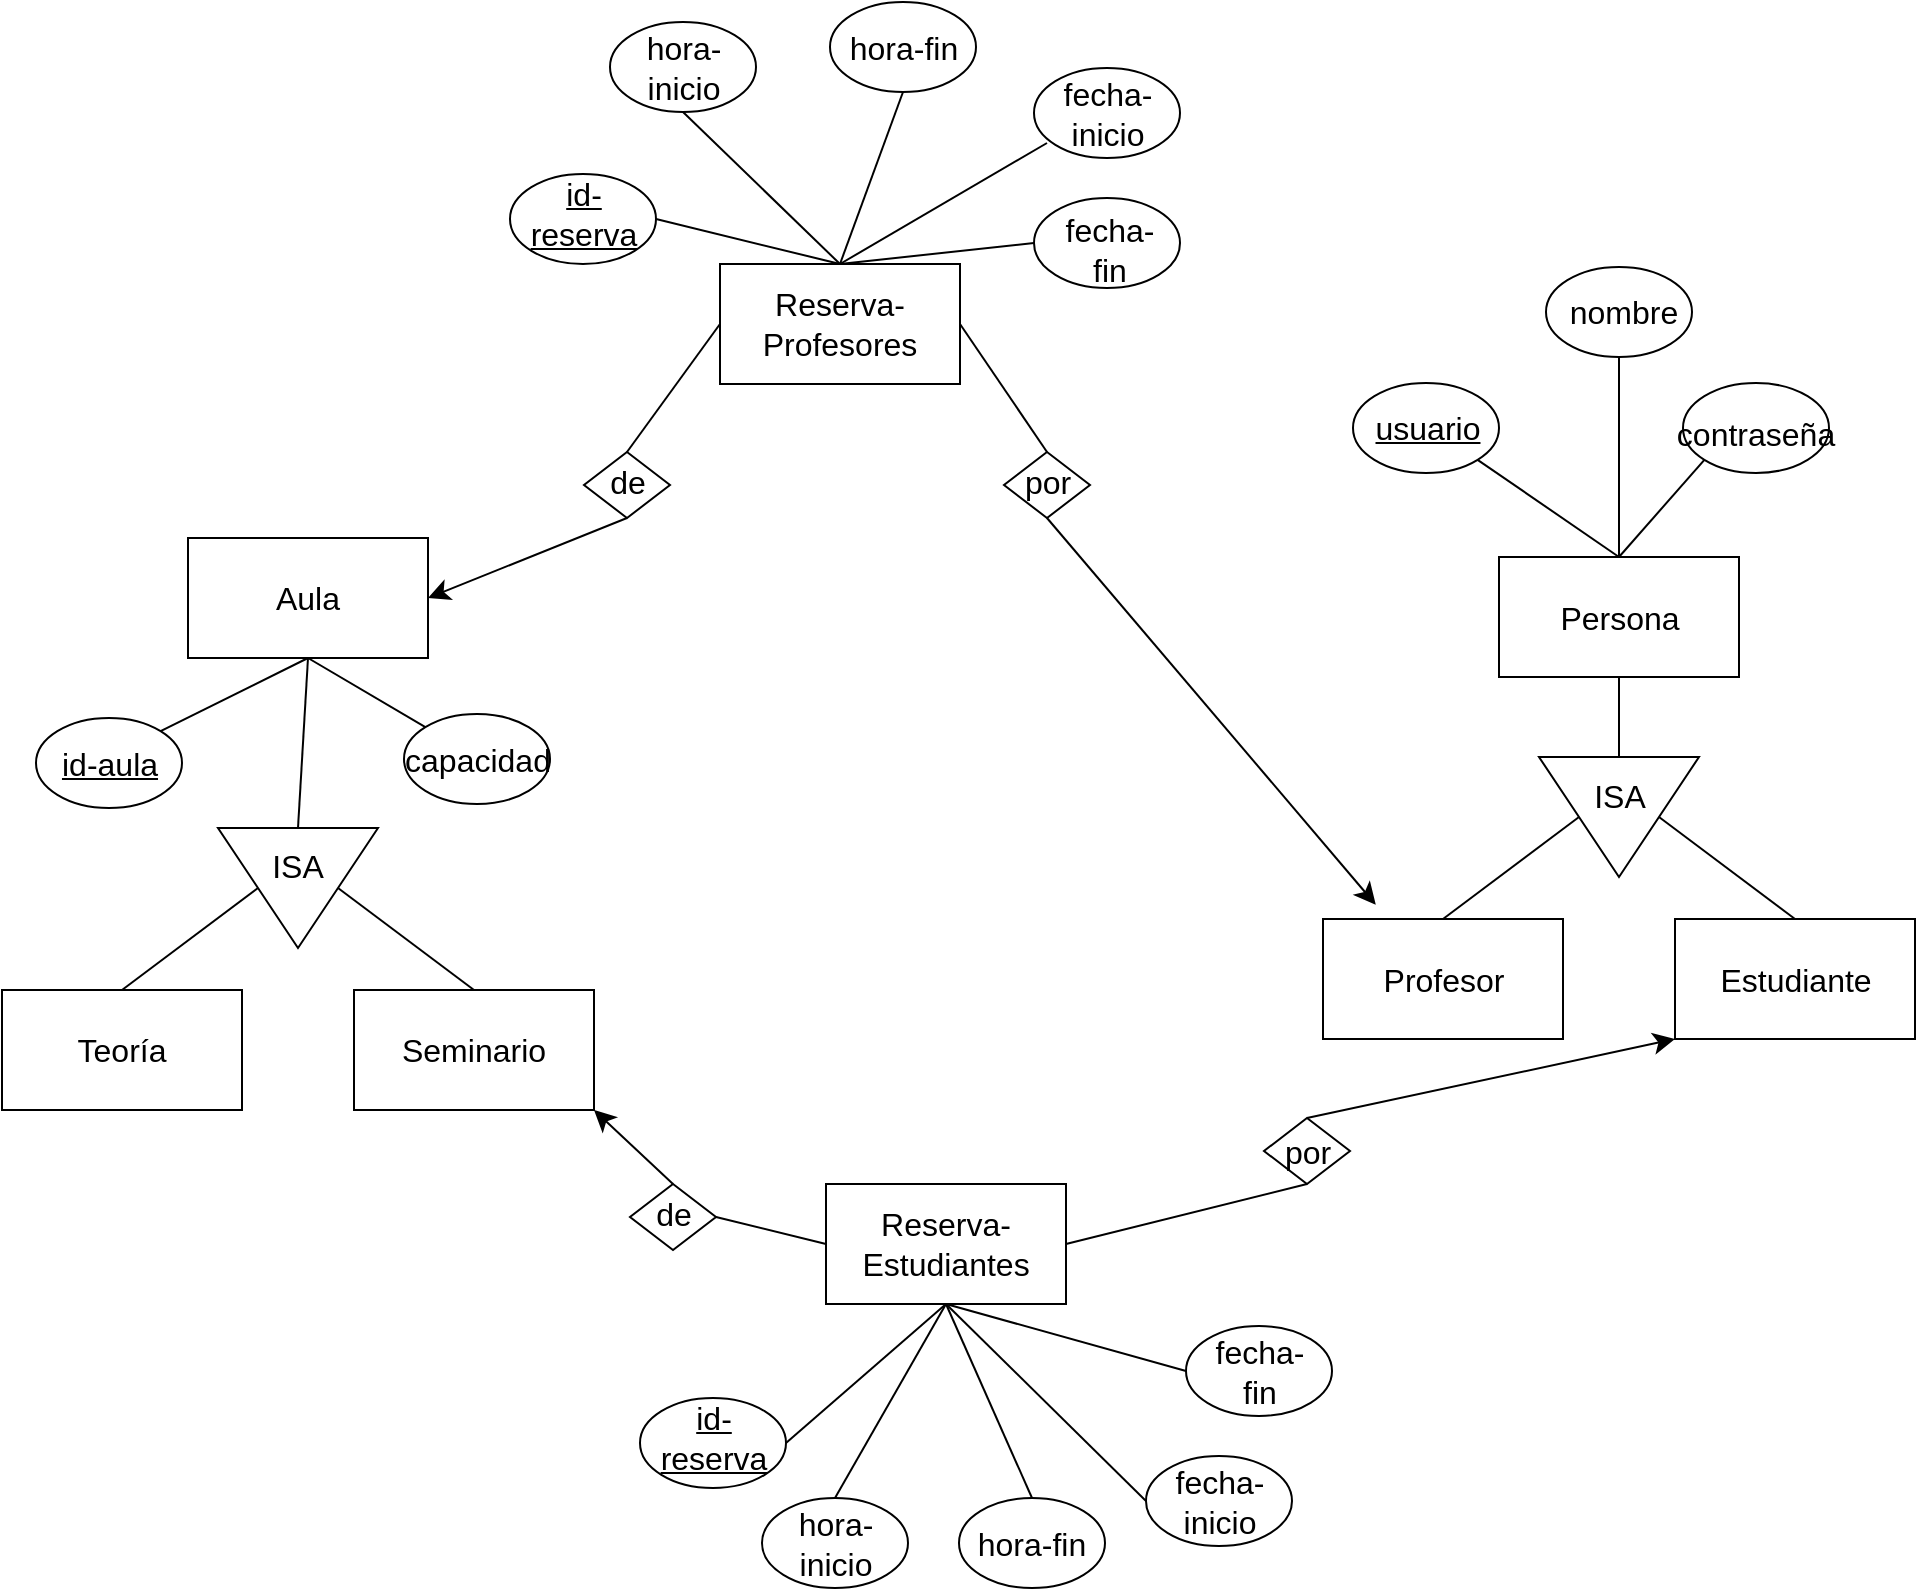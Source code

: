 <mxfile version="24.7.13">
  <diagram name="Seite-1" id="Eab95J_-Uq6SiZ8PFaV9">
    <mxGraphModel dx="1690" dy="994" grid="0" gridSize="10" guides="1" tooltips="1" connect="1" arrows="1" fold="1" page="0" pageScale="1" pageWidth="827" pageHeight="1169" math="0" shadow="0">
      <root>
        <mxCell id="0" />
        <mxCell id="1" parent="0" />
        <mxCell id="ofJgZm7WZ8S26joUVkBh-1" value="" style="rounded=0;whiteSpace=wrap;html=1;" vertex="1" parent="1">
          <mxGeometry x="26" y="56" width="120" height="60" as="geometry" />
        </mxCell>
        <mxCell id="ofJgZm7WZ8S26joUVkBh-2" value="" style="rounded=0;whiteSpace=wrap;html=1;" vertex="1" parent="1">
          <mxGeometry x="681.5" y="65.5" width="120" height="60" as="geometry" />
        </mxCell>
        <mxCell id="ofJgZm7WZ8S26joUVkBh-3" value="" style="rounded=0;whiteSpace=wrap;html=1;" vertex="1" parent="1">
          <mxGeometry x="292" y="-81" width="120" height="60" as="geometry" />
        </mxCell>
        <mxCell id="ofJgZm7WZ8S26joUVkBh-5" value="Reserva-Profesores" style="text;html=1;align=center;verticalAlign=middle;whiteSpace=wrap;rounded=0;fontSize=16;" vertex="1" parent="1">
          <mxGeometry x="322" y="-66" width="60" height="30" as="geometry" />
        </mxCell>
        <mxCell id="ofJgZm7WZ8S26joUVkBh-6" value="Aula" style="text;html=1;align=center;verticalAlign=middle;whiteSpace=wrap;rounded=0;fontSize=16;" vertex="1" parent="1">
          <mxGeometry x="56" y="71" width="60" height="30" as="geometry" />
        </mxCell>
        <mxCell id="ofJgZm7WZ8S26joUVkBh-7" value="Persona" style="text;html=1;align=center;verticalAlign=middle;whiteSpace=wrap;rounded=0;fontSize=16;" vertex="1" parent="1">
          <mxGeometry x="711.5" y="80.5" width="60" height="30" as="geometry" />
        </mxCell>
        <mxCell id="ofJgZm7WZ8S26joUVkBh-13" value="" style="endArrow=none;html=1;rounded=0;fontSize=12;startSize=8;endSize=8;curved=1;entryX=0.5;entryY=0;entryDx=0;entryDy=0;exitX=1;exitY=0.5;exitDx=0;exitDy=0;" edge="1" parent="1" source="ofJgZm7WZ8S26joUVkBh-3" target="ofJgZm7WZ8S26joUVkBh-40">
          <mxGeometry width="50" height="50" relative="1" as="geometry">
            <mxPoint x="326" y="-199" as="sourcePoint" />
            <mxPoint x="376" y="-249" as="targetPoint" />
          </mxGeometry>
        </mxCell>
        <mxCell id="ofJgZm7WZ8S26joUVkBh-14" value="" style="endArrow=none;html=1;rounded=0;fontSize=12;startSize=8;endSize=8;curved=1;entryX=0.5;entryY=0;entryDx=0;entryDy=0;exitX=0;exitY=0.5;exitDx=0;exitDy=0;" edge="1" parent="1" source="ofJgZm7WZ8S26joUVkBh-3" target="ofJgZm7WZ8S26joUVkBh-36">
          <mxGeometry width="50" height="50" relative="1" as="geometry">
            <mxPoint x="427" y="-144" as="sourcePoint" />
            <mxPoint x="462" y="-226" as="targetPoint" />
          </mxGeometry>
        </mxCell>
        <mxCell id="ofJgZm7WZ8S26joUVkBh-15" value="" style="endArrow=classic;html=1;rounded=0;fontSize=12;startSize=8;endSize=8;curved=1;entryX=1;entryY=0.5;entryDx=0;entryDy=0;exitX=0.5;exitY=1;exitDx=0;exitDy=0;" edge="1" parent="1" source="ofJgZm7WZ8S26joUVkBh-36" target="ofJgZm7WZ8S26joUVkBh-1">
          <mxGeometry width="50" height="50" relative="1" as="geometry">
            <mxPoint x="43.5" y="-83" as="sourcePoint" />
            <mxPoint x="336" y="126" as="targetPoint" />
          </mxGeometry>
        </mxCell>
        <mxCell id="ofJgZm7WZ8S26joUVkBh-16" value="" style="ellipse;whiteSpace=wrap;html=1;" vertex="1" parent="1">
          <mxGeometry x="-50" y="146" width="73" height="45" as="geometry" />
        </mxCell>
        <mxCell id="ofJgZm7WZ8S26joUVkBh-17" value="" style="ellipse;whiteSpace=wrap;html=1;" vertex="1" parent="1">
          <mxGeometry x="134" y="144" width="73" height="45" as="geometry" />
        </mxCell>
        <mxCell id="ofJgZm7WZ8S26joUVkBh-19" value="" style="ellipse;whiteSpace=wrap;html=1;" vertex="1" parent="1">
          <mxGeometry x="608.5" y="-21.5" width="73" height="45" as="geometry" />
        </mxCell>
        <mxCell id="ofJgZm7WZ8S26joUVkBh-20" value="" style="ellipse;whiteSpace=wrap;html=1;" vertex="1" parent="1">
          <mxGeometry x="705" y="-79.5" width="73" height="45" as="geometry" />
        </mxCell>
        <mxCell id="ofJgZm7WZ8S26joUVkBh-22" value="" style="ellipse;whiteSpace=wrap;html=1;" vertex="1" parent="1">
          <mxGeometry x="773.5" y="-21.5" width="73" height="45" as="geometry" />
        </mxCell>
        <mxCell id="ofJgZm7WZ8S26joUVkBh-23" value="" style="ellipse;whiteSpace=wrap;html=1;" vertex="1" parent="1">
          <mxGeometry x="187" y="-126" width="73" height="45" as="geometry" />
        </mxCell>
        <mxCell id="ofJgZm7WZ8S26joUVkBh-25" value="" style="ellipse;whiteSpace=wrap;html=1;" vertex="1" parent="1">
          <mxGeometry x="237" y="-202" width="73" height="45" as="geometry" />
        </mxCell>
        <mxCell id="ofJgZm7WZ8S26joUVkBh-27" value="&lt;u&gt;id-aula&lt;/u&gt;" style="text;html=1;align=center;verticalAlign=middle;whiteSpace=wrap;rounded=0;fontSize=16;" vertex="1" parent="1">
          <mxGeometry x="-43.5" y="153.5" width="60" height="30" as="geometry" />
        </mxCell>
        <mxCell id="ofJgZm7WZ8S26joUVkBh-28" value="&lt;u&gt;usuario&lt;/u&gt;&lt;span style=&quot;color: rgba(0, 0, 0, 0); font-family: monospace; font-size: 0px; text-align: start; text-wrap: nowrap;&quot;&gt;%3CmxGraphModel%3E%3Croot%3E%3CmxCell%20id%3D%220%22%2F%3E%3CmxCell%20id%3D%221%22%20parent%3D%220%22%2F%3E%3CmxCell%20id%3D%222%22%20value%3D%22%26lt%3Bu%26gt%3Bid-aula%26lt%3B%2Fu%26gt%3B%22%20style%3D%22text%3Bhtml%3D1%3Balign%3Dcenter%3BverticalAlign%3Dmiddle%3BwhiteSpace%3Dwrap%3Brounded%3D0%3BfontSize%3D16%3B%22%20vertex%3D%221%22%20parent%3D%221%22%3E%3CmxGeometry%20x%3D%22-40.5%22%20y%3D%22-19.5%22%20width%3D%2260%22%20height%3D%2230%22%20as%3D%22geometry%22%2F%3E%3C%2FmxCell%3E%3C%2Froot%3E%3C%2FmxGraphModel%3E&lt;/span&gt;" style="text;html=1;align=center;verticalAlign=middle;whiteSpace=wrap;rounded=0;fontSize=16;" vertex="1" parent="1">
          <mxGeometry x="615.5" y="-14" width="60" height="30" as="geometry" />
        </mxCell>
        <mxCell id="ofJgZm7WZ8S26joUVkBh-29" value="&lt;u&gt;id-reserva&lt;/u&gt;" style="text;html=1;align=center;verticalAlign=middle;whiteSpace=wrap;rounded=0;fontSize=16;" vertex="1" parent="1">
          <mxGeometry x="193.5" y="-121" width="60" height="30" as="geometry" />
        </mxCell>
        <mxCell id="ofJgZm7WZ8S26joUVkBh-36" value="" style="rhombus;whiteSpace=wrap;html=1;" vertex="1" parent="1">
          <mxGeometry x="224" y="13" width="43" height="33" as="geometry" />
        </mxCell>
        <mxCell id="ofJgZm7WZ8S26joUVkBh-40" value="" style="rhombus;whiteSpace=wrap;html=1;" vertex="1" parent="1">
          <mxGeometry x="434" y="13" width="43" height="33" as="geometry" />
        </mxCell>
        <mxCell id="ofJgZm7WZ8S26joUVkBh-77" style="edgeStyle=none;curved=1;rounded=0;orthogonalLoop=1;jettySize=auto;html=1;entryX=0.22;entryY=-0.119;entryDx=0;entryDy=0;fontSize=12;startSize=8;endSize=8;entryPerimeter=0;exitX=0.5;exitY=1;exitDx=0;exitDy=0;" edge="1" parent="1" source="ofJgZm7WZ8S26joUVkBh-40" target="ofJgZm7WZ8S26joUVkBh-72">
          <mxGeometry relative="1" as="geometry">
            <mxPoint x="459" y="59" as="sourcePoint" />
          </mxGeometry>
        </mxCell>
        <mxCell id="ofJgZm7WZ8S26joUVkBh-42" value="por" style="text;html=1;align=center;verticalAlign=middle;whiteSpace=wrap;rounded=0;fontSize=16;" vertex="1" parent="1">
          <mxGeometry x="425.5" y="13" width="60" height="30" as="geometry" />
        </mxCell>
        <mxCell id="ofJgZm7WZ8S26joUVkBh-43" value="de" style="text;html=1;align=center;verticalAlign=middle;whiteSpace=wrap;rounded=0;fontSize=16;" vertex="1" parent="1">
          <mxGeometry x="215.5" y="13" width="60" height="30" as="geometry" />
        </mxCell>
        <mxCell id="ofJgZm7WZ8S26joUVkBh-44" value="hora-inicio" style="text;html=1;align=center;verticalAlign=middle;whiteSpace=wrap;rounded=0;fontSize=16;" vertex="1" parent="1">
          <mxGeometry x="243.5" y="-194.5" width="60" height="30" as="geometry" />
        </mxCell>
        <mxCell id="ofJgZm7WZ8S26joUVkBh-45" value="" style="ellipse;whiteSpace=wrap;html=1;" vertex="1" parent="1">
          <mxGeometry x="347" y="-212" width="73" height="45" as="geometry" />
        </mxCell>
        <mxCell id="ofJgZm7WZ8S26joUVkBh-46" value="hora-fin" style="text;html=1;align=center;verticalAlign=middle;whiteSpace=wrap;rounded=0;fontSize=16;" vertex="1" parent="1">
          <mxGeometry x="353.5" y="-204.5" width="60" height="30" as="geometry" />
        </mxCell>
        <mxCell id="ofJgZm7WZ8S26joUVkBh-47" value="" style="ellipse;whiteSpace=wrap;html=1;" vertex="1" parent="1">
          <mxGeometry x="449" y="-179" width="73" height="45" as="geometry" />
        </mxCell>
        <mxCell id="ofJgZm7WZ8S26joUVkBh-48" value="fecha-inicio" style="text;html=1;align=center;verticalAlign=middle;whiteSpace=wrap;rounded=0;fontSize=16;" vertex="1" parent="1">
          <mxGeometry x="455.5" y="-171.5" width="60" height="30" as="geometry" />
        </mxCell>
        <mxCell id="ofJgZm7WZ8S26joUVkBh-49" value="" style="endArrow=none;html=1;rounded=0;fontSize=12;startSize=8;endSize=8;curved=1;entryX=0.5;entryY=1;entryDx=0;entryDy=0;exitX=0.5;exitY=0;exitDx=0;exitDy=0;" edge="1" parent="1" source="ofJgZm7WZ8S26joUVkBh-3" target="ofJgZm7WZ8S26joUVkBh-45">
          <mxGeometry width="50" height="50" relative="1" as="geometry">
            <mxPoint x="354" y="-81" as="sourcePoint" />
            <mxPoint x="399" y="-140" as="targetPoint" />
          </mxGeometry>
        </mxCell>
        <mxCell id="ofJgZm7WZ8S26joUVkBh-50" value="" style="endArrow=none;html=1;rounded=0;fontSize=12;startSize=8;endSize=8;curved=1;entryX=0.5;entryY=1;entryDx=0;entryDy=0;exitX=0.5;exitY=0;exitDx=0;exitDy=0;" edge="1" parent="1" source="ofJgZm7WZ8S26joUVkBh-3" target="ofJgZm7WZ8S26joUVkBh-25">
          <mxGeometry width="50" height="50" relative="1" as="geometry">
            <mxPoint x="354" y="-84" as="sourcePoint" />
            <mxPoint x="425" y="-151" as="targetPoint" />
          </mxGeometry>
        </mxCell>
        <mxCell id="ofJgZm7WZ8S26joUVkBh-52" value="" style="endArrow=none;html=1;rounded=0;fontSize=12;startSize=8;endSize=8;curved=1;exitX=0.5;exitY=0;exitDx=0;exitDy=0;entryX=1;entryY=0.5;entryDx=0;entryDy=0;" edge="1" parent="1" source="ofJgZm7WZ8S26joUVkBh-3" target="ofJgZm7WZ8S26joUVkBh-23">
          <mxGeometry width="50" height="50" relative="1" as="geometry">
            <mxPoint x="362" y="-71" as="sourcePoint" />
            <mxPoint x="325" y="-151" as="targetPoint" />
          </mxGeometry>
        </mxCell>
        <mxCell id="ofJgZm7WZ8S26joUVkBh-53" value="" style="endArrow=none;html=1;rounded=0;fontSize=12;startSize=8;endSize=8;curved=1;entryX=0.5;entryY=0;entryDx=0;entryDy=0;exitX=0;exitY=1;exitDx=0;exitDy=0;" edge="1" parent="1" source="ofJgZm7WZ8S26joUVkBh-48" target="ofJgZm7WZ8S26joUVkBh-3">
          <mxGeometry width="50" height="50" relative="1" as="geometry">
            <mxPoint x="362" y="-71" as="sourcePoint" />
            <mxPoint x="278" y="-97" as="targetPoint" />
          </mxGeometry>
        </mxCell>
        <mxCell id="ofJgZm7WZ8S26joUVkBh-54" value="" style="endArrow=none;html=1;rounded=0;fontSize=12;startSize=8;endSize=8;curved=1;entryX=0.5;entryY=1;entryDx=0;entryDy=0;exitX=1;exitY=0;exitDx=0;exitDy=0;" edge="1" parent="1" source="ofJgZm7WZ8S26joUVkBh-16" target="ofJgZm7WZ8S26joUVkBh-1">
          <mxGeometry width="50" height="50" relative="1" as="geometry">
            <mxPoint x="234" y="58" as="sourcePoint" />
            <mxPoint x="284" y="8" as="targetPoint" />
          </mxGeometry>
        </mxCell>
        <mxCell id="ofJgZm7WZ8S26joUVkBh-55" value="" style="endArrow=none;html=1;rounded=0;fontSize=12;startSize=8;endSize=8;curved=1;exitX=0.5;exitY=1;exitDx=0;exitDy=0;entryX=0;entryY=0;entryDx=0;entryDy=0;" edge="1" parent="1" source="ofJgZm7WZ8S26joUVkBh-1" target="ofJgZm7WZ8S26joUVkBh-17">
          <mxGeometry width="50" height="50" relative="1" as="geometry">
            <mxPoint x="12" y="153" as="sourcePoint" />
            <mxPoint x="41" y="159" as="targetPoint" />
          </mxGeometry>
        </mxCell>
        <mxCell id="ofJgZm7WZ8S26joUVkBh-56" value="capacidad" style="text;html=1;align=center;verticalAlign=middle;whiteSpace=wrap;rounded=0;fontSize=16;" vertex="1" parent="1">
          <mxGeometry x="140.5" y="151.5" width="60" height="30" as="geometry" />
        </mxCell>
        <mxCell id="ofJgZm7WZ8S26joUVkBh-57" value="" style="endArrow=none;html=1;rounded=0;fontSize=12;startSize=8;endSize=8;curved=1;entryX=0.5;entryY=1;entryDx=0;entryDy=0;exitX=0;exitY=0.5;exitDx=0;exitDy=0;" edge="1" parent="1" source="ofJgZm7WZ8S26joUVkBh-58" target="ofJgZm7WZ8S26joUVkBh-1">
          <mxGeometry width="50" height="50" relative="1" as="geometry">
            <mxPoint x="86" y="191" as="sourcePoint" />
            <mxPoint x="87" y="117" as="targetPoint" />
          </mxGeometry>
        </mxCell>
        <mxCell id="ofJgZm7WZ8S26joUVkBh-58" value="" style="triangle;whiteSpace=wrap;html=1;rotation=90;" vertex="1" parent="1">
          <mxGeometry x="51" y="191" width="60" height="80" as="geometry" />
        </mxCell>
        <mxCell id="ofJgZm7WZ8S26joUVkBh-59" value="ISA" style="text;html=1;align=center;verticalAlign=middle;whiteSpace=wrap;rounded=0;fontSize=16;" vertex="1" parent="1">
          <mxGeometry x="51" y="205" width="60" height="30" as="geometry" />
        </mxCell>
        <mxCell id="ofJgZm7WZ8S26joUVkBh-60" value="" style="rounded=0;whiteSpace=wrap;html=1;" vertex="1" parent="1">
          <mxGeometry x="109" y="282" width="120" height="60" as="geometry" />
        </mxCell>
        <mxCell id="ofJgZm7WZ8S26joUVkBh-61" value="" style="rounded=0;whiteSpace=wrap;html=1;" vertex="1" parent="1">
          <mxGeometry x="-67" y="282" width="120" height="60" as="geometry" />
        </mxCell>
        <mxCell id="ofJgZm7WZ8S26joUVkBh-62" value="" style="endArrow=none;html=1;rounded=0;fontSize=12;startSize=8;endSize=8;curved=1;entryX=0.5;entryY=0;entryDx=0;entryDy=0;exitX=0.5;exitY=0;exitDx=0;exitDy=0;" edge="1" parent="1" source="ofJgZm7WZ8S26joUVkBh-60" target="ofJgZm7WZ8S26joUVkBh-58">
          <mxGeometry width="50" height="50" relative="1" as="geometry">
            <mxPoint x="224" y="157" as="sourcePoint" />
            <mxPoint x="274" y="107" as="targetPoint" />
          </mxGeometry>
        </mxCell>
        <mxCell id="ofJgZm7WZ8S26joUVkBh-63" value="" style="endArrow=none;html=1;rounded=0;fontSize=12;startSize=8;endSize=8;curved=1;entryX=0.5;entryY=1;entryDx=0;entryDy=0;exitX=0.5;exitY=0;exitDx=0;exitDy=0;" edge="1" parent="1" source="ofJgZm7WZ8S26joUVkBh-61" target="ofJgZm7WZ8S26joUVkBh-58">
          <mxGeometry width="50" height="50" relative="1" as="geometry">
            <mxPoint x="179" y="292" as="sourcePoint" />
            <mxPoint x="111" y="241" as="targetPoint" />
          </mxGeometry>
        </mxCell>
        <mxCell id="ofJgZm7WZ8S26joUVkBh-64" value="Seminario" style="text;html=1;align=center;verticalAlign=middle;whiteSpace=wrap;rounded=0;fontSize=16;" vertex="1" parent="1">
          <mxGeometry x="139" y="297" width="60" height="30" as="geometry" />
        </mxCell>
        <mxCell id="ofJgZm7WZ8S26joUVkBh-65" value="Teoría" style="text;html=1;align=center;verticalAlign=middle;whiteSpace=wrap;rounded=0;fontSize=16;" vertex="1" parent="1">
          <mxGeometry x="-37" y="297" width="60" height="30" as="geometry" />
        </mxCell>
        <mxCell id="ofJgZm7WZ8S26joUVkBh-66" value="" style="ellipse;whiteSpace=wrap;html=1;" vertex="1" parent="1">
          <mxGeometry x="449" y="-114" width="73" height="45" as="geometry" />
        </mxCell>
        <mxCell id="ofJgZm7WZ8S26joUVkBh-67" value="fecha-fin" style="text;html=1;align=center;verticalAlign=middle;whiteSpace=wrap;rounded=0;fontSize=16;" vertex="1" parent="1">
          <mxGeometry x="456.5" y="-103" width="60" height="30" as="geometry" />
        </mxCell>
        <mxCell id="ofJgZm7WZ8S26joUVkBh-68" value="" style="endArrow=none;html=1;rounded=0;fontSize=12;startSize=8;endSize=8;curved=1;exitX=0;exitY=0.5;exitDx=0;exitDy=0;entryX=0.5;entryY=0;entryDx=0;entryDy=0;" edge="1" parent="1" source="ofJgZm7WZ8S26joUVkBh-66" target="ofJgZm7WZ8S26joUVkBh-3">
          <mxGeometry width="50" height="50" relative="1" as="geometry">
            <mxPoint x="362" y="-71" as="sourcePoint" />
            <mxPoint x="270" y="-93" as="targetPoint" />
          </mxGeometry>
        </mxCell>
        <mxCell id="ofJgZm7WZ8S26joUVkBh-69" value="" style="triangle;whiteSpace=wrap;html=1;rotation=90;" vertex="1" parent="1">
          <mxGeometry x="711.5" y="155.5" width="60" height="80" as="geometry" />
        </mxCell>
        <mxCell id="ofJgZm7WZ8S26joUVkBh-70" value="ISA" style="text;html=1;align=center;verticalAlign=middle;whiteSpace=wrap;rounded=0;fontSize=16;" vertex="1" parent="1">
          <mxGeometry x="711.5" y="169.5" width="60" height="30" as="geometry" />
        </mxCell>
        <mxCell id="ofJgZm7WZ8S26joUVkBh-71" value="" style="rounded=0;whiteSpace=wrap;html=1;" vertex="1" parent="1">
          <mxGeometry x="769.5" y="246.5" width="120" height="60" as="geometry" />
        </mxCell>
        <mxCell id="ofJgZm7WZ8S26joUVkBh-72" value="" style="rounded=0;whiteSpace=wrap;html=1;" vertex="1" parent="1">
          <mxGeometry x="593.5" y="246.5" width="120" height="60" as="geometry" />
        </mxCell>
        <mxCell id="ofJgZm7WZ8S26joUVkBh-73" value="" style="endArrow=none;html=1;rounded=0;fontSize=12;startSize=8;endSize=8;curved=1;entryX=0.5;entryY=0;entryDx=0;entryDy=0;exitX=0.5;exitY=0;exitDx=0;exitDy=0;" edge="1" parent="1" source="ofJgZm7WZ8S26joUVkBh-71" target="ofJgZm7WZ8S26joUVkBh-69">
          <mxGeometry width="50" height="50" relative="1" as="geometry">
            <mxPoint x="884.5" y="121.5" as="sourcePoint" />
            <mxPoint x="934.5" y="71.5" as="targetPoint" />
          </mxGeometry>
        </mxCell>
        <mxCell id="ofJgZm7WZ8S26joUVkBh-74" value="" style="endArrow=none;html=1;rounded=0;fontSize=12;startSize=8;endSize=8;curved=1;entryX=0.5;entryY=1;entryDx=0;entryDy=0;exitX=0.5;exitY=0;exitDx=0;exitDy=0;" edge="1" parent="1" source="ofJgZm7WZ8S26joUVkBh-72" target="ofJgZm7WZ8S26joUVkBh-69">
          <mxGeometry width="50" height="50" relative="1" as="geometry">
            <mxPoint x="839.5" y="256.5" as="sourcePoint" />
            <mxPoint x="771.5" y="205.5" as="targetPoint" />
          </mxGeometry>
        </mxCell>
        <mxCell id="ofJgZm7WZ8S26joUVkBh-75" value="Estudiante" style="text;html=1;align=center;verticalAlign=middle;whiteSpace=wrap;rounded=0;fontSize=16;" vertex="1" parent="1">
          <mxGeometry x="799.5" y="261.5" width="60" height="30" as="geometry" />
        </mxCell>
        <mxCell id="ofJgZm7WZ8S26joUVkBh-76" value="Profesor" style="text;html=1;align=center;verticalAlign=middle;whiteSpace=wrap;rounded=0;fontSize=16;" vertex="1" parent="1">
          <mxGeometry x="623.5" y="261.5" width="60" height="30" as="geometry" />
        </mxCell>
        <mxCell id="ofJgZm7WZ8S26joUVkBh-78" value="" style="endArrow=none;html=1;rounded=0;fontSize=12;startSize=8;endSize=8;curved=1;entryX=0.5;entryY=1;entryDx=0;entryDy=0;exitX=0;exitY=0.5;exitDx=0;exitDy=0;" edge="1" parent="1" source="ofJgZm7WZ8S26joUVkBh-69" target="ofJgZm7WZ8S26joUVkBh-2">
          <mxGeometry width="50" height="50" relative="1" as="geometry">
            <mxPoint x="741.5" y="162.5" as="sourcePoint" />
            <mxPoint x="305.5" y="135.5" as="targetPoint" />
          </mxGeometry>
        </mxCell>
        <mxCell id="ofJgZm7WZ8S26joUVkBh-79" value="" style="endArrow=none;html=1;rounded=0;fontSize=12;startSize=8;endSize=8;curved=1;entryX=1;entryY=1;entryDx=0;entryDy=0;exitX=0.5;exitY=0;exitDx=0;exitDy=0;" edge="1" parent="1" source="ofJgZm7WZ8S26joUVkBh-2" target="ofJgZm7WZ8S26joUVkBh-19">
          <mxGeometry width="50" height="50" relative="1" as="geometry">
            <mxPoint x="647.5" y="150.5" as="sourcePoint" />
            <mxPoint x="697.5" y="100.5" as="targetPoint" />
          </mxGeometry>
        </mxCell>
        <mxCell id="ofJgZm7WZ8S26joUVkBh-80" value="nombre" style="text;html=1;align=center;verticalAlign=middle;whiteSpace=wrap;rounded=0;fontSize=16;" vertex="1" parent="1">
          <mxGeometry x="713.5" y="-72" width="60" height="30" as="geometry" />
        </mxCell>
        <mxCell id="ofJgZm7WZ8S26joUVkBh-81" value="contraseña" style="text;html=1;align=center;verticalAlign=middle;whiteSpace=wrap;rounded=0;fontSize=16;" vertex="1" parent="1">
          <mxGeometry x="780" y="-11.5" width="60" height="30" as="geometry" />
        </mxCell>
        <mxCell id="ofJgZm7WZ8S26joUVkBh-83" value="" style="endArrow=none;html=1;rounded=0;fontSize=12;startSize=8;endSize=8;curved=1;entryX=0.5;entryY=1;entryDx=0;entryDy=0;exitX=0.5;exitY=0;exitDx=0;exitDy=0;" edge="1" parent="1" source="ofJgZm7WZ8S26joUVkBh-2" target="ofJgZm7WZ8S26joUVkBh-20">
          <mxGeometry width="50" height="50" relative="1" as="geometry">
            <mxPoint x="751.5" y="75.5" as="sourcePoint" />
            <mxPoint x="680.5" y="26.5" as="targetPoint" />
          </mxGeometry>
        </mxCell>
        <mxCell id="ofJgZm7WZ8S26joUVkBh-84" value="" style="endArrow=none;html=1;rounded=0;fontSize=12;startSize=8;endSize=8;curved=1;entryX=0;entryY=1;entryDx=0;entryDy=0;exitX=0.5;exitY=0;exitDx=0;exitDy=0;" edge="1" parent="1" source="ofJgZm7WZ8S26joUVkBh-2" target="ofJgZm7WZ8S26joUVkBh-22">
          <mxGeometry width="50" height="50" relative="1" as="geometry">
            <mxPoint x="751.5" y="75.5" as="sourcePoint" />
            <mxPoint x="751.5" y="-24.5" as="targetPoint" />
          </mxGeometry>
        </mxCell>
        <mxCell id="ofJgZm7WZ8S26joUVkBh-85" value="" style="rounded=0;whiteSpace=wrap;html=1;" vertex="1" parent="1">
          <mxGeometry x="345" y="379" width="120" height="60" as="geometry" />
        </mxCell>
        <mxCell id="ofJgZm7WZ8S26joUVkBh-86" value="Reserva-Estudiantes" style="text;html=1;align=center;verticalAlign=middle;whiteSpace=wrap;rounded=0;fontSize=16;" vertex="1" parent="1">
          <mxGeometry x="375" y="394" width="60" height="30" as="geometry" />
        </mxCell>
        <mxCell id="ofJgZm7WZ8S26joUVkBh-87" value="" style="ellipse;whiteSpace=wrap;html=1;" vertex="1" parent="1">
          <mxGeometry x="252" y="486" width="73" height="45" as="geometry" />
        </mxCell>
        <mxCell id="ofJgZm7WZ8S26joUVkBh-88" value="" style="ellipse;whiteSpace=wrap;html=1;" vertex="1" parent="1">
          <mxGeometry x="313" y="536" width="73" height="45" as="geometry" />
        </mxCell>
        <mxCell id="ofJgZm7WZ8S26joUVkBh-89" value="&lt;u&gt;id-reserva&lt;/u&gt;" style="text;html=1;align=center;verticalAlign=middle;whiteSpace=wrap;rounded=0;fontSize=16;" vertex="1" parent="1">
          <mxGeometry x="258.5" y="491" width="60" height="30" as="geometry" />
        </mxCell>
        <mxCell id="ofJgZm7WZ8S26joUVkBh-90" value="hora-inicio" style="text;html=1;align=center;verticalAlign=middle;whiteSpace=wrap;rounded=0;fontSize=16;" vertex="1" parent="1">
          <mxGeometry x="319.5" y="543.5" width="60" height="30" as="geometry" />
        </mxCell>
        <mxCell id="ofJgZm7WZ8S26joUVkBh-91" value="" style="ellipse;whiteSpace=wrap;html=1;" vertex="1" parent="1">
          <mxGeometry x="411.5" y="536" width="73" height="45" as="geometry" />
        </mxCell>
        <mxCell id="ofJgZm7WZ8S26joUVkBh-92" value="hora-fin" style="text;html=1;align=center;verticalAlign=middle;whiteSpace=wrap;rounded=0;fontSize=16;" vertex="1" parent="1">
          <mxGeometry x="418" y="543.5" width="60" height="30" as="geometry" />
        </mxCell>
        <mxCell id="ofJgZm7WZ8S26joUVkBh-93" value="" style="ellipse;whiteSpace=wrap;html=1;" vertex="1" parent="1">
          <mxGeometry x="505" y="515" width="73" height="45" as="geometry" />
        </mxCell>
        <mxCell id="ofJgZm7WZ8S26joUVkBh-94" value="fecha-inicio" style="text;html=1;align=center;verticalAlign=middle;whiteSpace=wrap;rounded=0;fontSize=16;" vertex="1" parent="1">
          <mxGeometry x="511.5" y="522.5" width="60" height="30" as="geometry" />
        </mxCell>
        <mxCell id="ofJgZm7WZ8S26joUVkBh-95" value="" style="endArrow=none;html=1;rounded=0;fontSize=12;startSize=8;endSize=8;curved=1;entryX=0.5;entryY=0;entryDx=0;entryDy=0;exitX=0.5;exitY=1;exitDx=0;exitDy=0;" edge="1" parent="1" source="ofJgZm7WZ8S26joUVkBh-85" target="ofJgZm7WZ8S26joUVkBh-91">
          <mxGeometry width="50" height="50" relative="1" as="geometry">
            <mxPoint x="407" y="379" as="sourcePoint" />
            <mxPoint x="452" y="320" as="targetPoint" />
          </mxGeometry>
        </mxCell>
        <mxCell id="ofJgZm7WZ8S26joUVkBh-96" value="" style="endArrow=none;html=1;rounded=0;fontSize=12;startSize=8;endSize=8;curved=1;entryX=0.5;entryY=0;entryDx=0;entryDy=0;exitX=0.5;exitY=1;exitDx=0;exitDy=0;" edge="1" parent="1" source="ofJgZm7WZ8S26joUVkBh-85" target="ofJgZm7WZ8S26joUVkBh-88">
          <mxGeometry width="50" height="50" relative="1" as="geometry">
            <mxPoint x="405" y="443" as="sourcePoint" />
            <mxPoint x="478" y="309" as="targetPoint" />
          </mxGeometry>
        </mxCell>
        <mxCell id="ofJgZm7WZ8S26joUVkBh-97" value="" style="endArrow=none;html=1;rounded=0;fontSize=12;startSize=8;endSize=8;curved=1;exitX=0.5;exitY=1;exitDx=0;exitDy=0;entryX=1;entryY=0.5;entryDx=0;entryDy=0;" edge="1" parent="1" source="ofJgZm7WZ8S26joUVkBh-85" target="ofJgZm7WZ8S26joUVkBh-87">
          <mxGeometry width="50" height="50" relative="1" as="geometry">
            <mxPoint x="415" y="389" as="sourcePoint" />
            <mxPoint x="378" y="309" as="targetPoint" />
          </mxGeometry>
        </mxCell>
        <mxCell id="ofJgZm7WZ8S26joUVkBh-98" value="" style="endArrow=none;html=1;rounded=0;fontSize=12;startSize=8;endSize=8;curved=1;entryX=0.5;entryY=1;entryDx=0;entryDy=0;exitX=0;exitY=0.5;exitDx=0;exitDy=0;" edge="1" parent="1" source="ofJgZm7WZ8S26joUVkBh-93" target="ofJgZm7WZ8S26joUVkBh-85">
          <mxGeometry width="50" height="50" relative="1" as="geometry">
            <mxPoint x="415" y="389" as="sourcePoint" />
            <mxPoint x="331" y="363" as="targetPoint" />
          </mxGeometry>
        </mxCell>
        <mxCell id="ofJgZm7WZ8S26joUVkBh-99" value="" style="ellipse;whiteSpace=wrap;html=1;" vertex="1" parent="1">
          <mxGeometry x="525" y="450" width="73" height="45" as="geometry" />
        </mxCell>
        <mxCell id="ofJgZm7WZ8S26joUVkBh-100" value="fecha-fin" style="text;html=1;align=center;verticalAlign=middle;whiteSpace=wrap;rounded=0;fontSize=16;" vertex="1" parent="1">
          <mxGeometry x="531.5" y="457.5" width="60" height="30" as="geometry" />
        </mxCell>
        <mxCell id="ofJgZm7WZ8S26joUVkBh-101" value="" style="endArrow=none;html=1;rounded=0;fontSize=12;startSize=8;endSize=8;curved=1;exitX=0;exitY=0.5;exitDx=0;exitDy=0;entryX=0.5;entryY=1;entryDx=0;entryDy=0;" edge="1" parent="1" source="ofJgZm7WZ8S26joUVkBh-99" target="ofJgZm7WZ8S26joUVkBh-85">
          <mxGeometry width="50" height="50" relative="1" as="geometry">
            <mxPoint x="415" y="389" as="sourcePoint" />
            <mxPoint x="323" y="367" as="targetPoint" />
          </mxGeometry>
        </mxCell>
        <mxCell id="ofJgZm7WZ8S26joUVkBh-107" value="" style="rhombus;whiteSpace=wrap;html=1;" vertex="1" parent="1">
          <mxGeometry x="564" y="346" width="43" height="33" as="geometry" />
        </mxCell>
        <mxCell id="ofJgZm7WZ8S26joUVkBh-114" style="edgeStyle=none;curved=1;rounded=0;orthogonalLoop=1;jettySize=auto;html=1;exitX=0.5;exitY=0;exitDx=0;exitDy=0;entryX=0;entryY=1;entryDx=0;entryDy=0;fontSize=12;startSize=8;endSize=8;" edge="1" parent="1" source="ofJgZm7WZ8S26joUVkBh-107" target="ofJgZm7WZ8S26joUVkBh-71">
          <mxGeometry relative="1" as="geometry" />
        </mxCell>
        <mxCell id="ofJgZm7WZ8S26joUVkBh-108" value="por" style="text;html=1;align=center;verticalAlign=middle;whiteSpace=wrap;rounded=0;fontSize=16;" vertex="1" parent="1">
          <mxGeometry x="555.5" y="347.5" width="60" height="30" as="geometry" />
        </mxCell>
        <mxCell id="ofJgZm7WZ8S26joUVkBh-109" value="" style="rhombus;whiteSpace=wrap;html=1;" vertex="1" parent="1">
          <mxGeometry x="247" y="379" width="43" height="33" as="geometry" />
        </mxCell>
        <mxCell id="ofJgZm7WZ8S26joUVkBh-113" style="edgeStyle=none;curved=1;rounded=0;orthogonalLoop=1;jettySize=auto;html=1;exitX=0.5;exitY=0;exitDx=0;exitDy=0;entryX=1;entryY=1;entryDx=0;entryDy=0;fontSize=12;startSize=8;endSize=8;" edge="1" parent="1" source="ofJgZm7WZ8S26joUVkBh-109" target="ofJgZm7WZ8S26joUVkBh-60">
          <mxGeometry relative="1" as="geometry">
            <mxPoint x="268.5" y="342" as="targetPoint" />
          </mxGeometry>
        </mxCell>
        <mxCell id="ofJgZm7WZ8S26joUVkBh-110" value="de" style="text;html=1;align=center;verticalAlign=middle;whiteSpace=wrap;rounded=0;fontSize=16;" vertex="1" parent="1">
          <mxGeometry x="238.5" y="379" width="60" height="30" as="geometry" />
        </mxCell>
        <mxCell id="ofJgZm7WZ8S26joUVkBh-115" value="" style="endArrow=none;html=1;rounded=0;fontSize=12;startSize=8;endSize=8;curved=1;entryX=1;entryY=0.5;entryDx=0;entryDy=0;exitX=0.5;exitY=1;exitDx=0;exitDy=0;" edge="1" parent="1" source="ofJgZm7WZ8S26joUVkBh-107" target="ofJgZm7WZ8S26joUVkBh-85">
          <mxGeometry width="50" height="50" relative="1" as="geometry">
            <mxPoint x="555.5" y="426" as="sourcePoint" />
            <mxPoint x="605.5" y="376" as="targetPoint" />
          </mxGeometry>
        </mxCell>
        <mxCell id="ofJgZm7WZ8S26joUVkBh-116" value="" style="endArrow=none;html=1;rounded=0;fontSize=12;startSize=8;endSize=8;curved=1;exitX=0;exitY=0.5;exitDx=0;exitDy=0;entryX=1;entryY=0.5;entryDx=0;entryDy=0;" edge="1" parent="1" source="ofJgZm7WZ8S26joUVkBh-85" target="ofJgZm7WZ8S26joUVkBh-109">
          <mxGeometry width="50" height="50" relative="1" as="geometry">
            <mxPoint x="455.5" y="399" as="sourcePoint" />
            <mxPoint x="315.5" y="385" as="targetPoint" />
          </mxGeometry>
        </mxCell>
      </root>
    </mxGraphModel>
  </diagram>
</mxfile>
